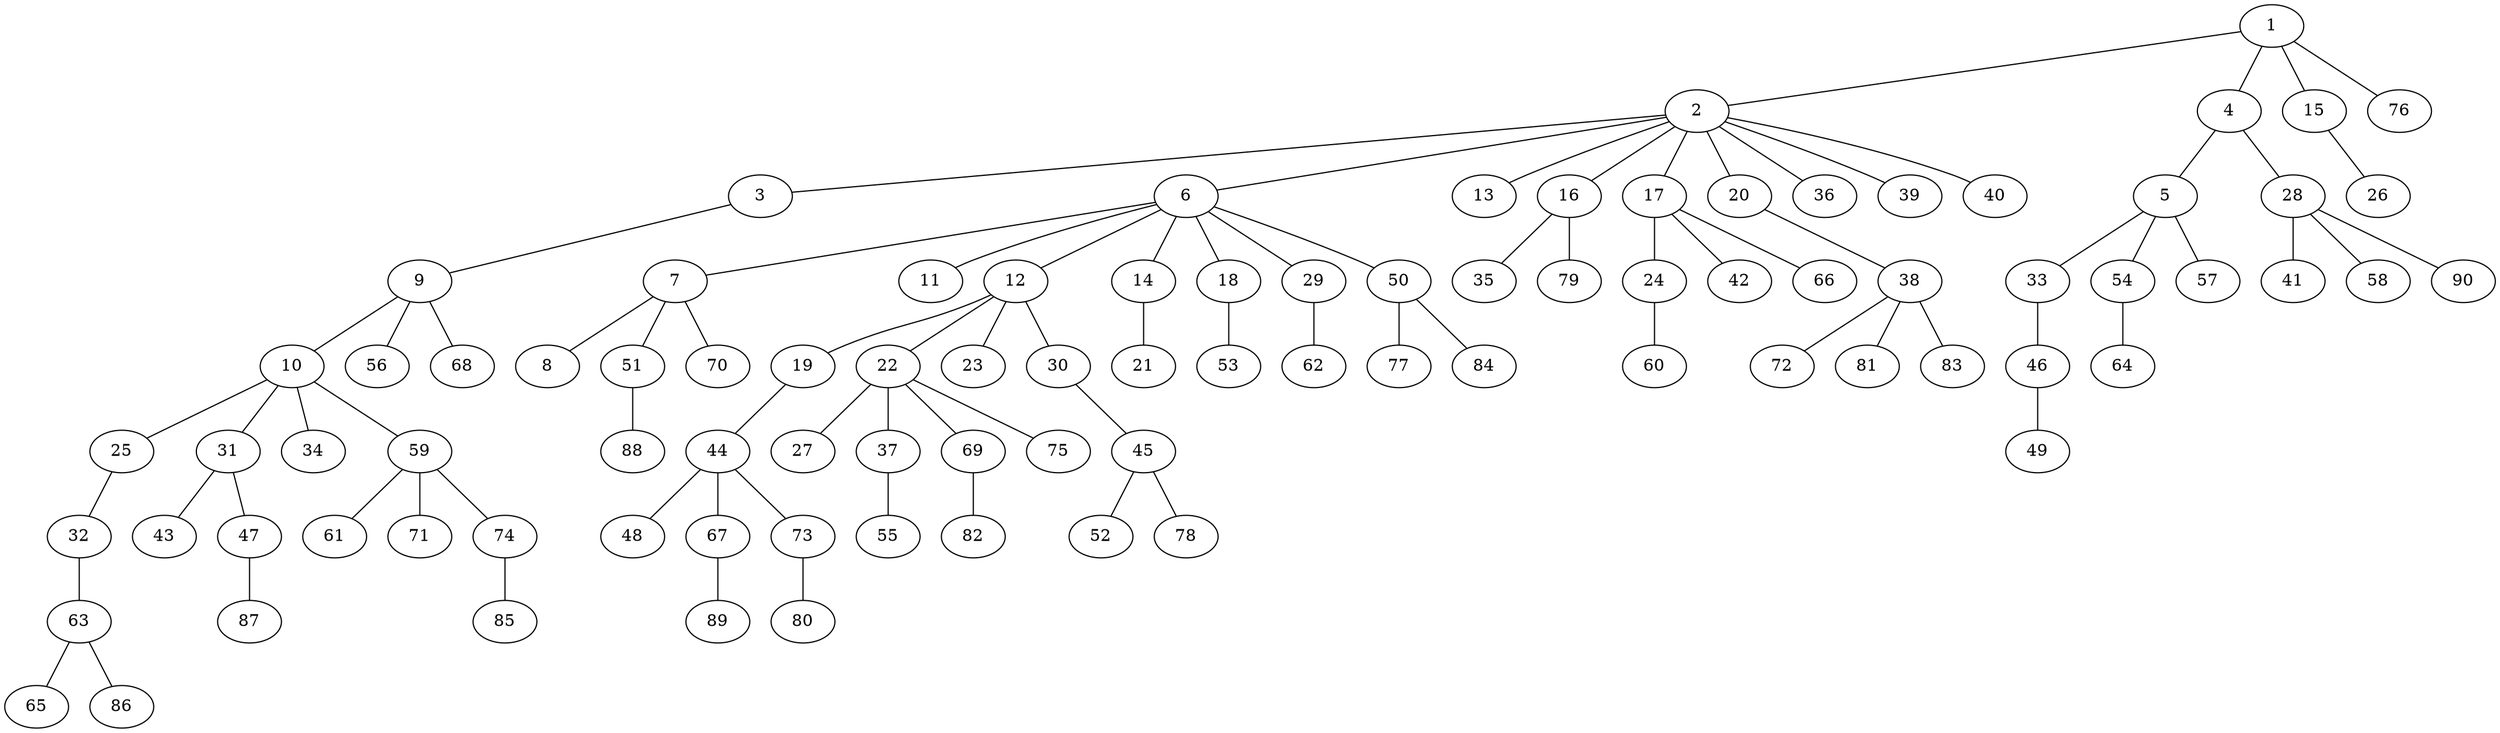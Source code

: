 graph graphname {1--2
1--4
1--15
1--76
2--3
2--6
2--13
2--16
2--17
2--20
2--36
2--39
2--40
3--9
4--5
4--28
5--33
5--54
5--57
6--7
6--11
6--12
6--14
6--18
6--29
6--50
7--8
7--51
7--70
9--10
9--56
9--68
10--25
10--31
10--34
10--59
12--19
12--22
12--23
12--30
14--21
15--26
16--35
16--79
17--24
17--42
17--66
18--53
19--44
20--38
22--27
22--37
22--69
22--75
24--60
25--32
28--41
28--58
28--90
29--62
30--45
31--43
31--47
32--63
33--46
37--55
38--72
38--81
38--83
44--48
44--67
44--73
45--52
45--78
46--49
47--87
50--77
50--84
51--88
54--64
59--61
59--71
59--74
63--65
63--86
67--89
69--82
73--80
74--85
}